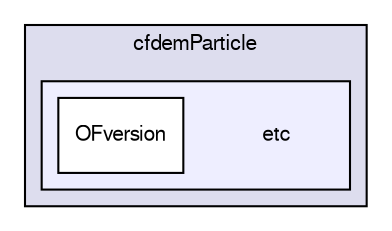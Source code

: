 digraph "/home/cgoniva/CFDEM/CFDEM-x.x-2.1.x/CFDEMcoupling-PUBLIC/src/lagrangian/cfdemParticle/etc" {
  compound=true
  node [ fontsize="10", fontname="FreeSans"];
  edge [ labelfontsize="10", labelfontname="FreeSans"];
  subgraph clusterdir_f5ebe8e05b100ab91e8716760c049809 {
    graph [ bgcolor="#ddddee", pencolor="black", label="cfdemParticle" fontname="FreeSans", fontsize="10", URL="dir_f5ebe8e05b100ab91e8716760c049809.html"]
  subgraph clusterdir_19d200cfbb7b2903e9546321dcedcdb6 {
    graph [ bgcolor="#eeeeff", pencolor="black", label="" URL="dir_19d200cfbb7b2903e9546321dcedcdb6.html"];
    dir_19d200cfbb7b2903e9546321dcedcdb6 [shape=plaintext label="etc"];
    dir_ac747d5f811b5fe332a8a05c2bb5be3f [shape=box label="OFversion" color="black" fillcolor="white" style="filled" URL="dir_ac747d5f811b5fe332a8a05c2bb5be3f.html"];
  }
  }
}
